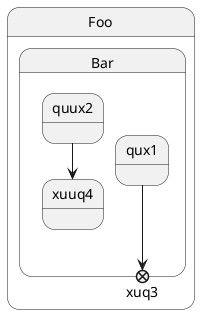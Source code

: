 {
  "sha1": "bfz3xduh029yeadcirxmqh93zhi28d5",
  "insertion": {
    "when": "2024-05-30T20:48:22.086Z",
    "url": "https://github.com/plantuml/plantuml/issues/565",
    "user": "plantuml@gmail.com"
  }
}
@startuml
   state Foo {
      state Bar {
         qux1 --> xuq3 <<exitPoint>>
         ||
         quux2 --> xuuq4
      }
   }
@enduml
